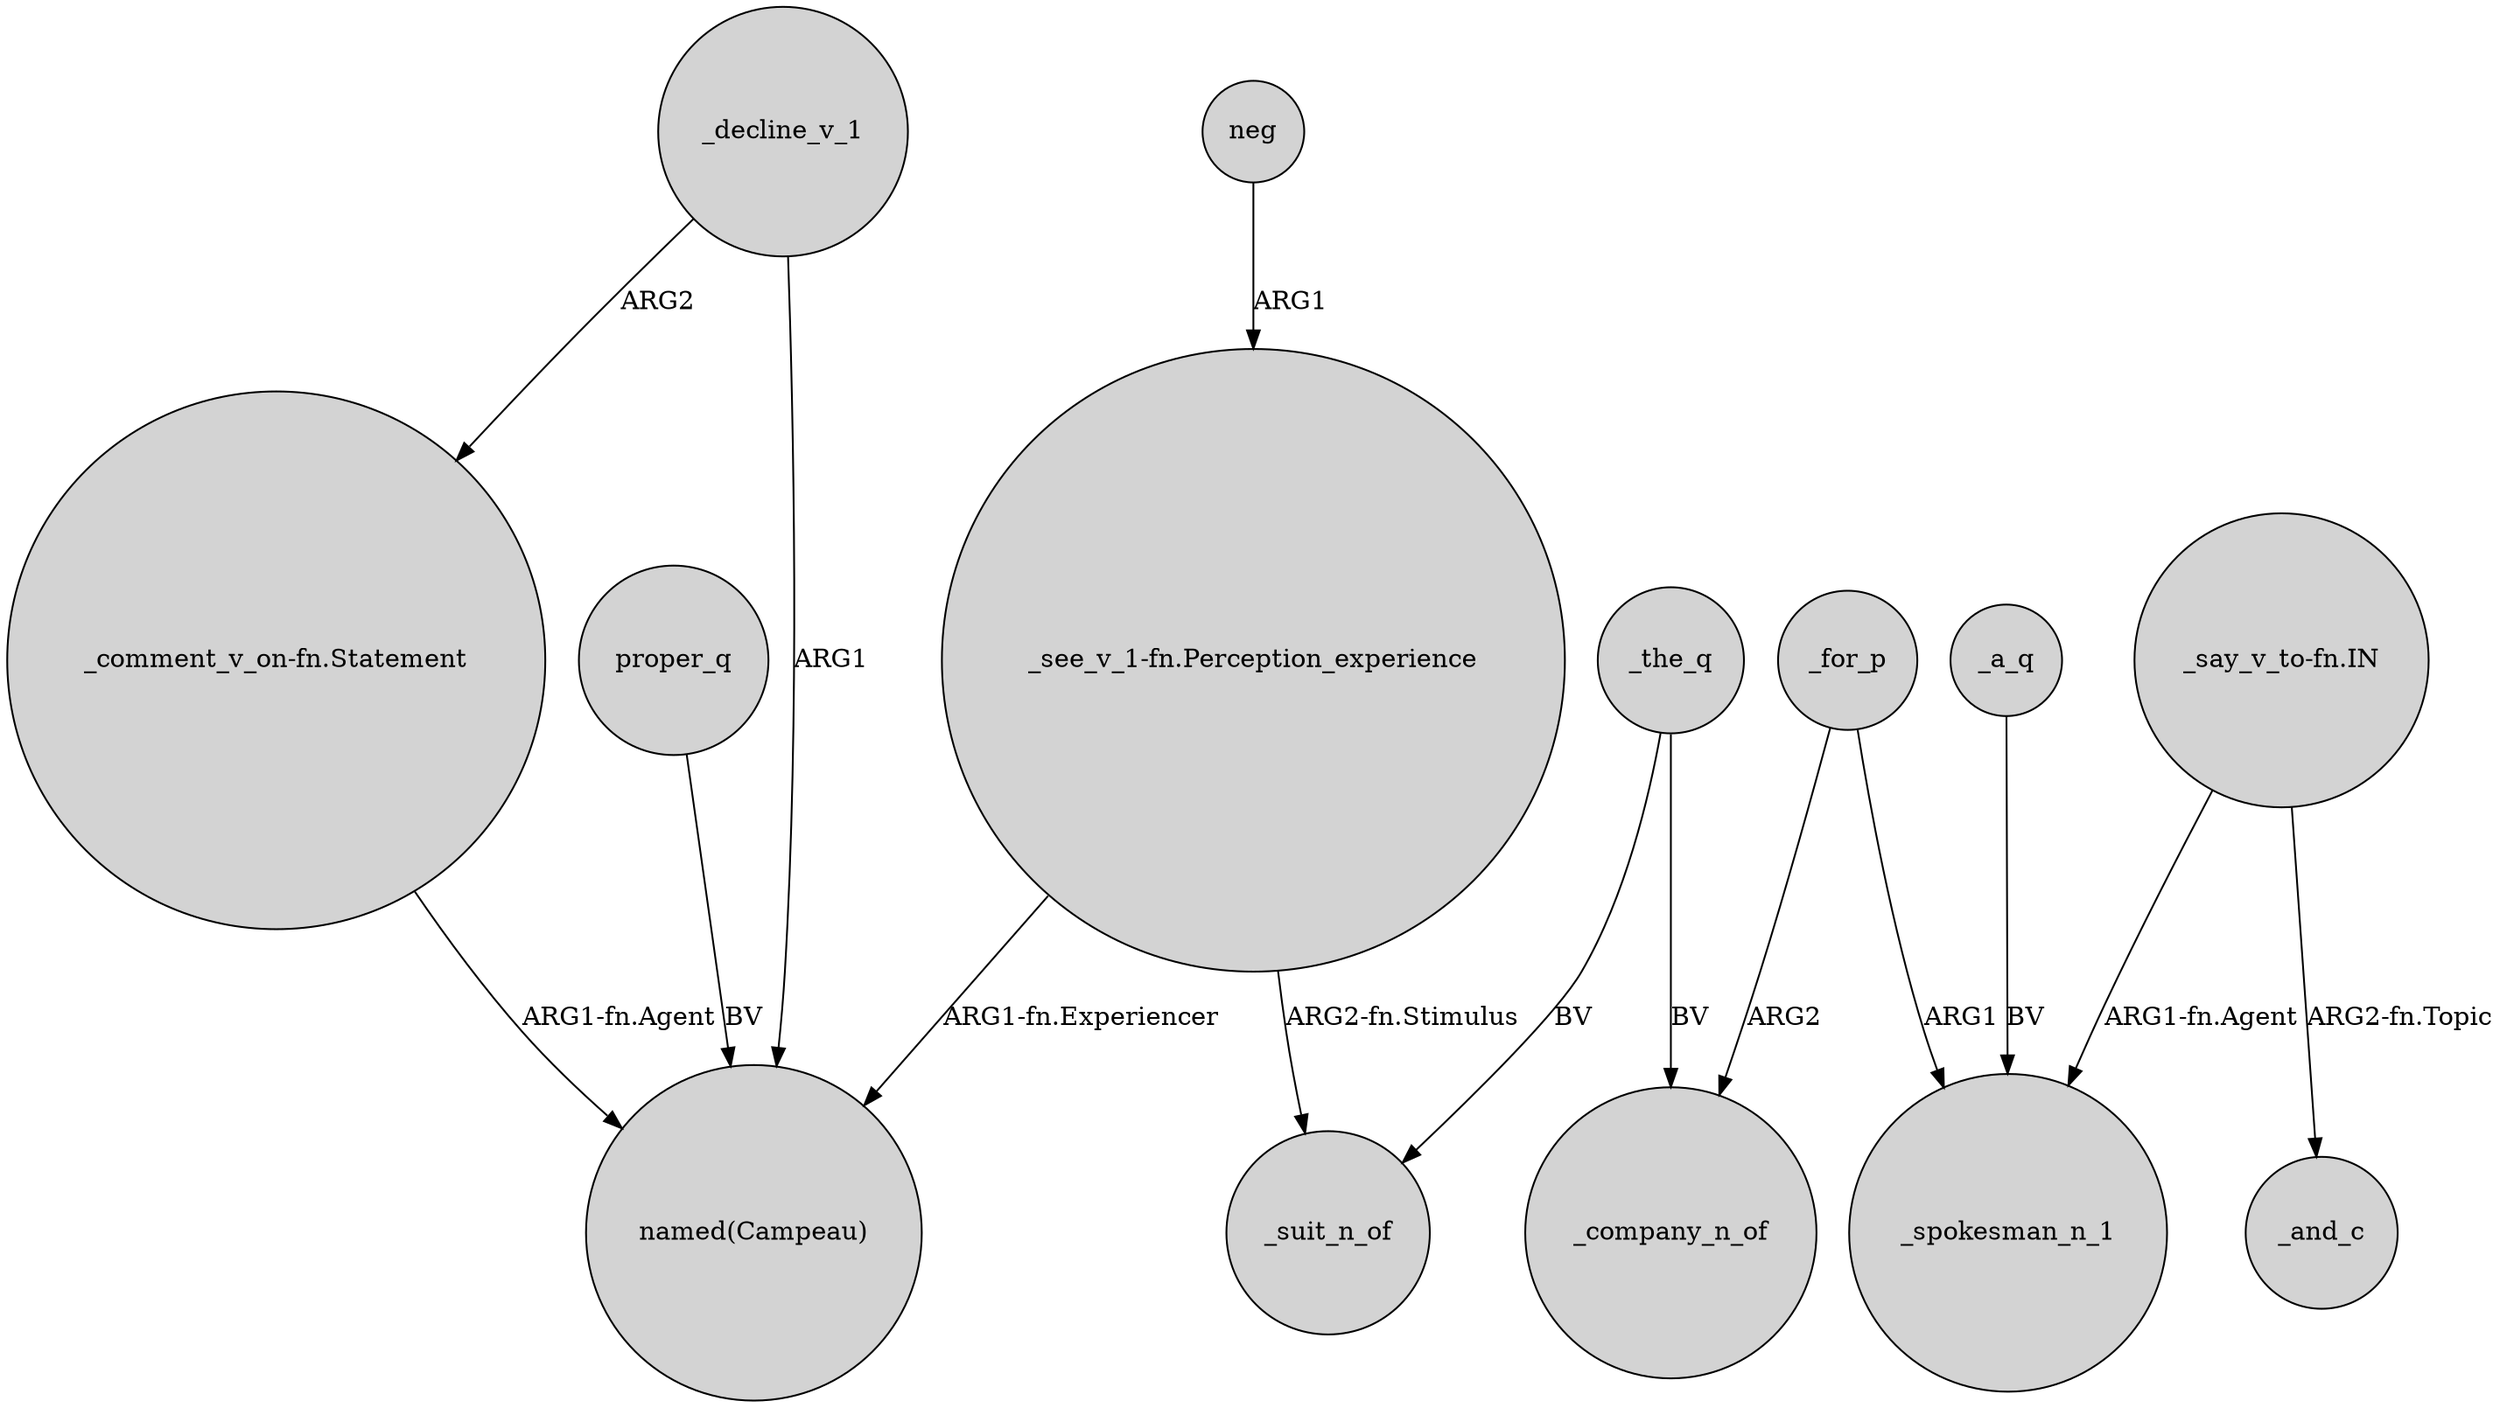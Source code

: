 digraph {
	node [shape=circle style=filled]
	"_comment_v_on-fn.Statement" -> "named(Campeau)" [label="ARG1-fn.Agent"]
	_for_p -> _spokesman_n_1 [label=ARG1]
	_for_p -> _company_n_of [label=ARG2]
	proper_q -> "named(Campeau)" [label=BV]
	_a_q -> _spokesman_n_1 [label=BV]
	"_see_v_1-fn.Perception_experience" -> _suit_n_of [label="ARG2-fn.Stimulus"]
	"_say_v_to-fn.IN" -> _and_c [label="ARG2-fn.Topic"]
	_decline_v_1 -> "_comment_v_on-fn.Statement" [label=ARG2]
	_the_q -> _company_n_of [label=BV]
	"_see_v_1-fn.Perception_experience" -> "named(Campeau)" [label="ARG1-fn.Experiencer"]
	neg -> "_see_v_1-fn.Perception_experience" [label=ARG1]
	"_say_v_to-fn.IN" -> _spokesman_n_1 [label="ARG1-fn.Agent"]
	_decline_v_1 -> "named(Campeau)" [label=ARG1]
	_the_q -> _suit_n_of [label=BV]
}
